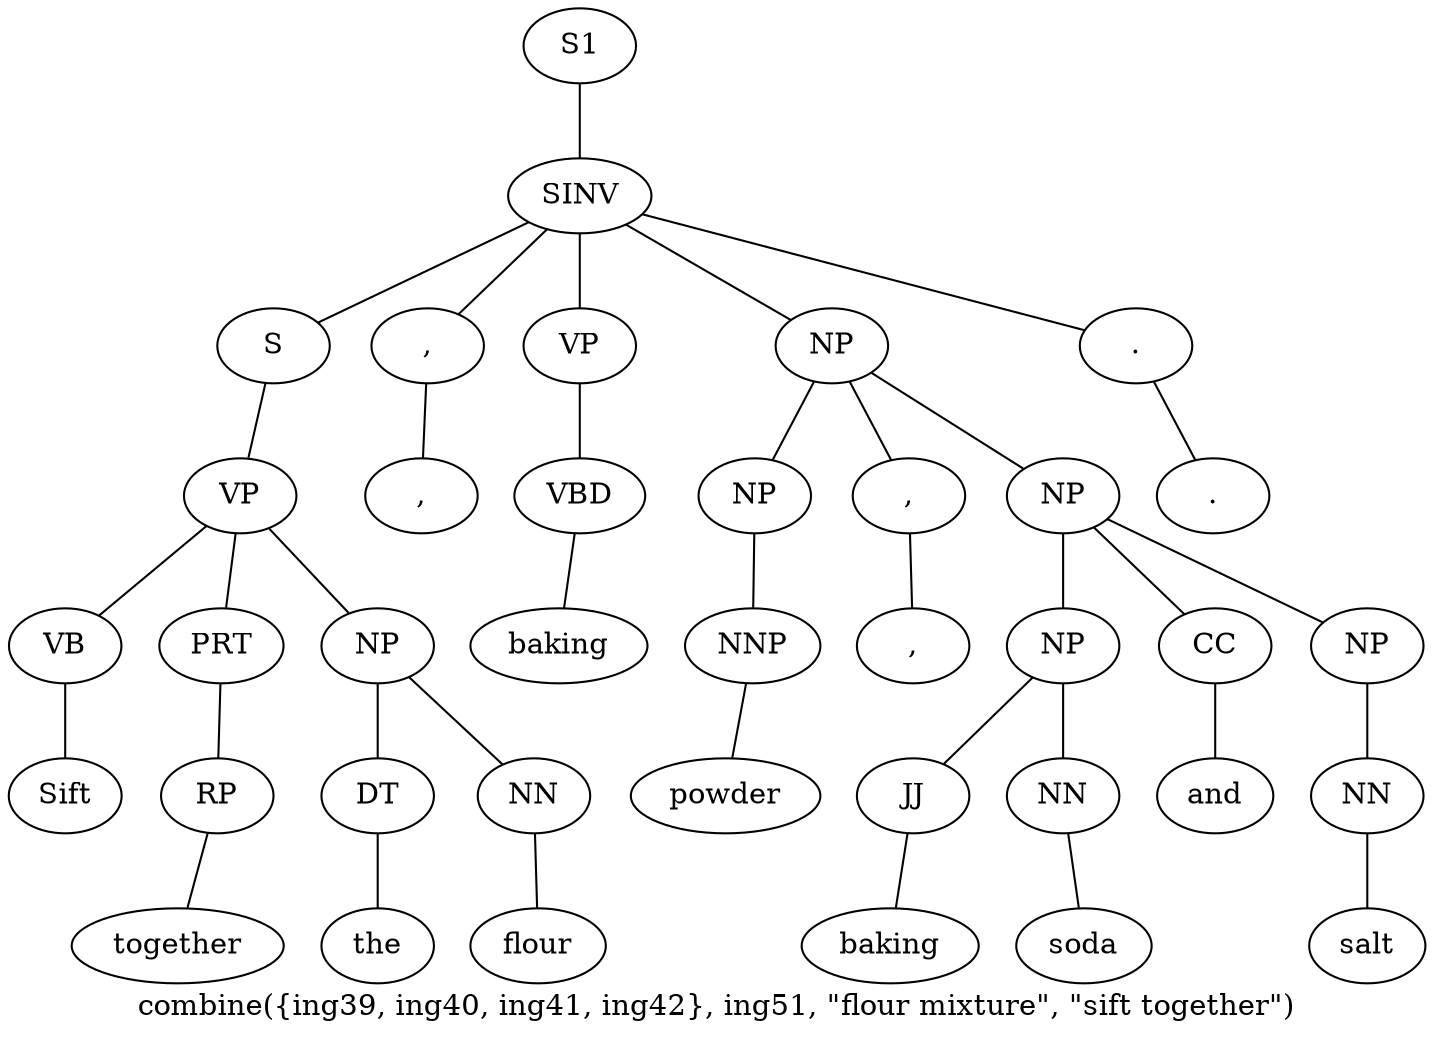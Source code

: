 graph SyntaxGraph {
	label = "combine({ing39, ing40, ing41, ing42}, ing51, \"flour mixture\", \"sift together\")";
	Node0 [label="S1"];
	Node1 [label="SINV"];
	Node2 [label="S"];
	Node3 [label="VP"];
	Node4 [label="VB"];
	Node5 [label="Sift"];
	Node6 [label="PRT"];
	Node7 [label="RP"];
	Node8 [label="together"];
	Node9 [label="NP"];
	Node10 [label="DT"];
	Node11 [label="the"];
	Node12 [label="NN"];
	Node13 [label="flour"];
	Node14 [label=","];
	Node15 [label=","];
	Node16 [label="VP"];
	Node17 [label="VBD"];
	Node18 [label="baking"];
	Node19 [label="NP"];
	Node20 [label="NP"];
	Node21 [label="NNP"];
	Node22 [label="powder"];
	Node23 [label=","];
	Node24 [label=","];
	Node25 [label="NP"];
	Node26 [label="NP"];
	Node27 [label="JJ"];
	Node28 [label="baking"];
	Node29 [label="NN"];
	Node30 [label="soda"];
	Node31 [label="CC"];
	Node32 [label="and"];
	Node33 [label="NP"];
	Node34 [label="NN"];
	Node35 [label="salt"];
	Node36 [label="."];
	Node37 [label="."];

	Node0 -- Node1;
	Node1 -- Node2;
	Node1 -- Node14;
	Node1 -- Node16;
	Node1 -- Node19;
	Node1 -- Node36;
	Node2 -- Node3;
	Node3 -- Node4;
	Node3 -- Node6;
	Node3 -- Node9;
	Node4 -- Node5;
	Node6 -- Node7;
	Node7 -- Node8;
	Node9 -- Node10;
	Node9 -- Node12;
	Node10 -- Node11;
	Node12 -- Node13;
	Node14 -- Node15;
	Node16 -- Node17;
	Node17 -- Node18;
	Node19 -- Node20;
	Node19 -- Node23;
	Node19 -- Node25;
	Node20 -- Node21;
	Node21 -- Node22;
	Node23 -- Node24;
	Node25 -- Node26;
	Node25 -- Node31;
	Node25 -- Node33;
	Node26 -- Node27;
	Node26 -- Node29;
	Node27 -- Node28;
	Node29 -- Node30;
	Node31 -- Node32;
	Node33 -- Node34;
	Node34 -- Node35;
	Node36 -- Node37;
}